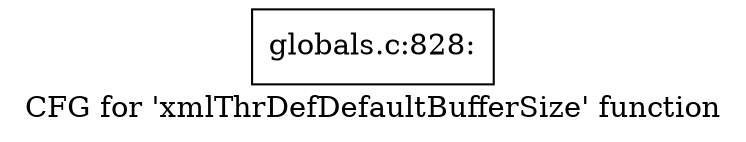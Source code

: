 digraph "CFG for 'xmlThrDefDefaultBufferSize' function" {
	label="CFG for 'xmlThrDefDefaultBufferSize' function";

	Node0x5624fdb3b3b0 [shape=record,label="{globals.c:828:}"];
}
